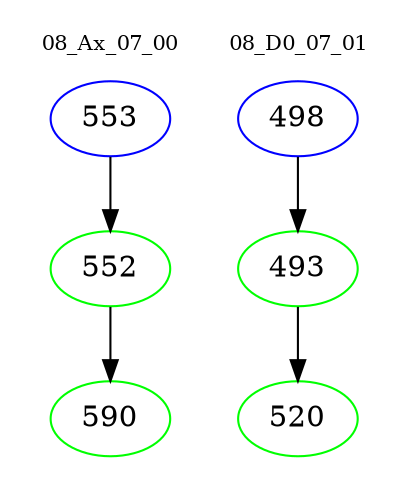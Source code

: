 digraph{
subgraph cluster_0 {
color = white
label = "08_Ax_07_00";
fontsize=10;
T0_553 [label="553", color="blue"]
T0_553 -> T0_552 [color="black"]
T0_552 [label="552", color="green"]
T0_552 -> T0_590 [color="black"]
T0_590 [label="590", color="green"]
}
subgraph cluster_1 {
color = white
label = "08_D0_07_01";
fontsize=10;
T1_498 [label="498", color="blue"]
T1_498 -> T1_493 [color="black"]
T1_493 [label="493", color="green"]
T1_493 -> T1_520 [color="black"]
T1_520 [label="520", color="green"]
}
}
